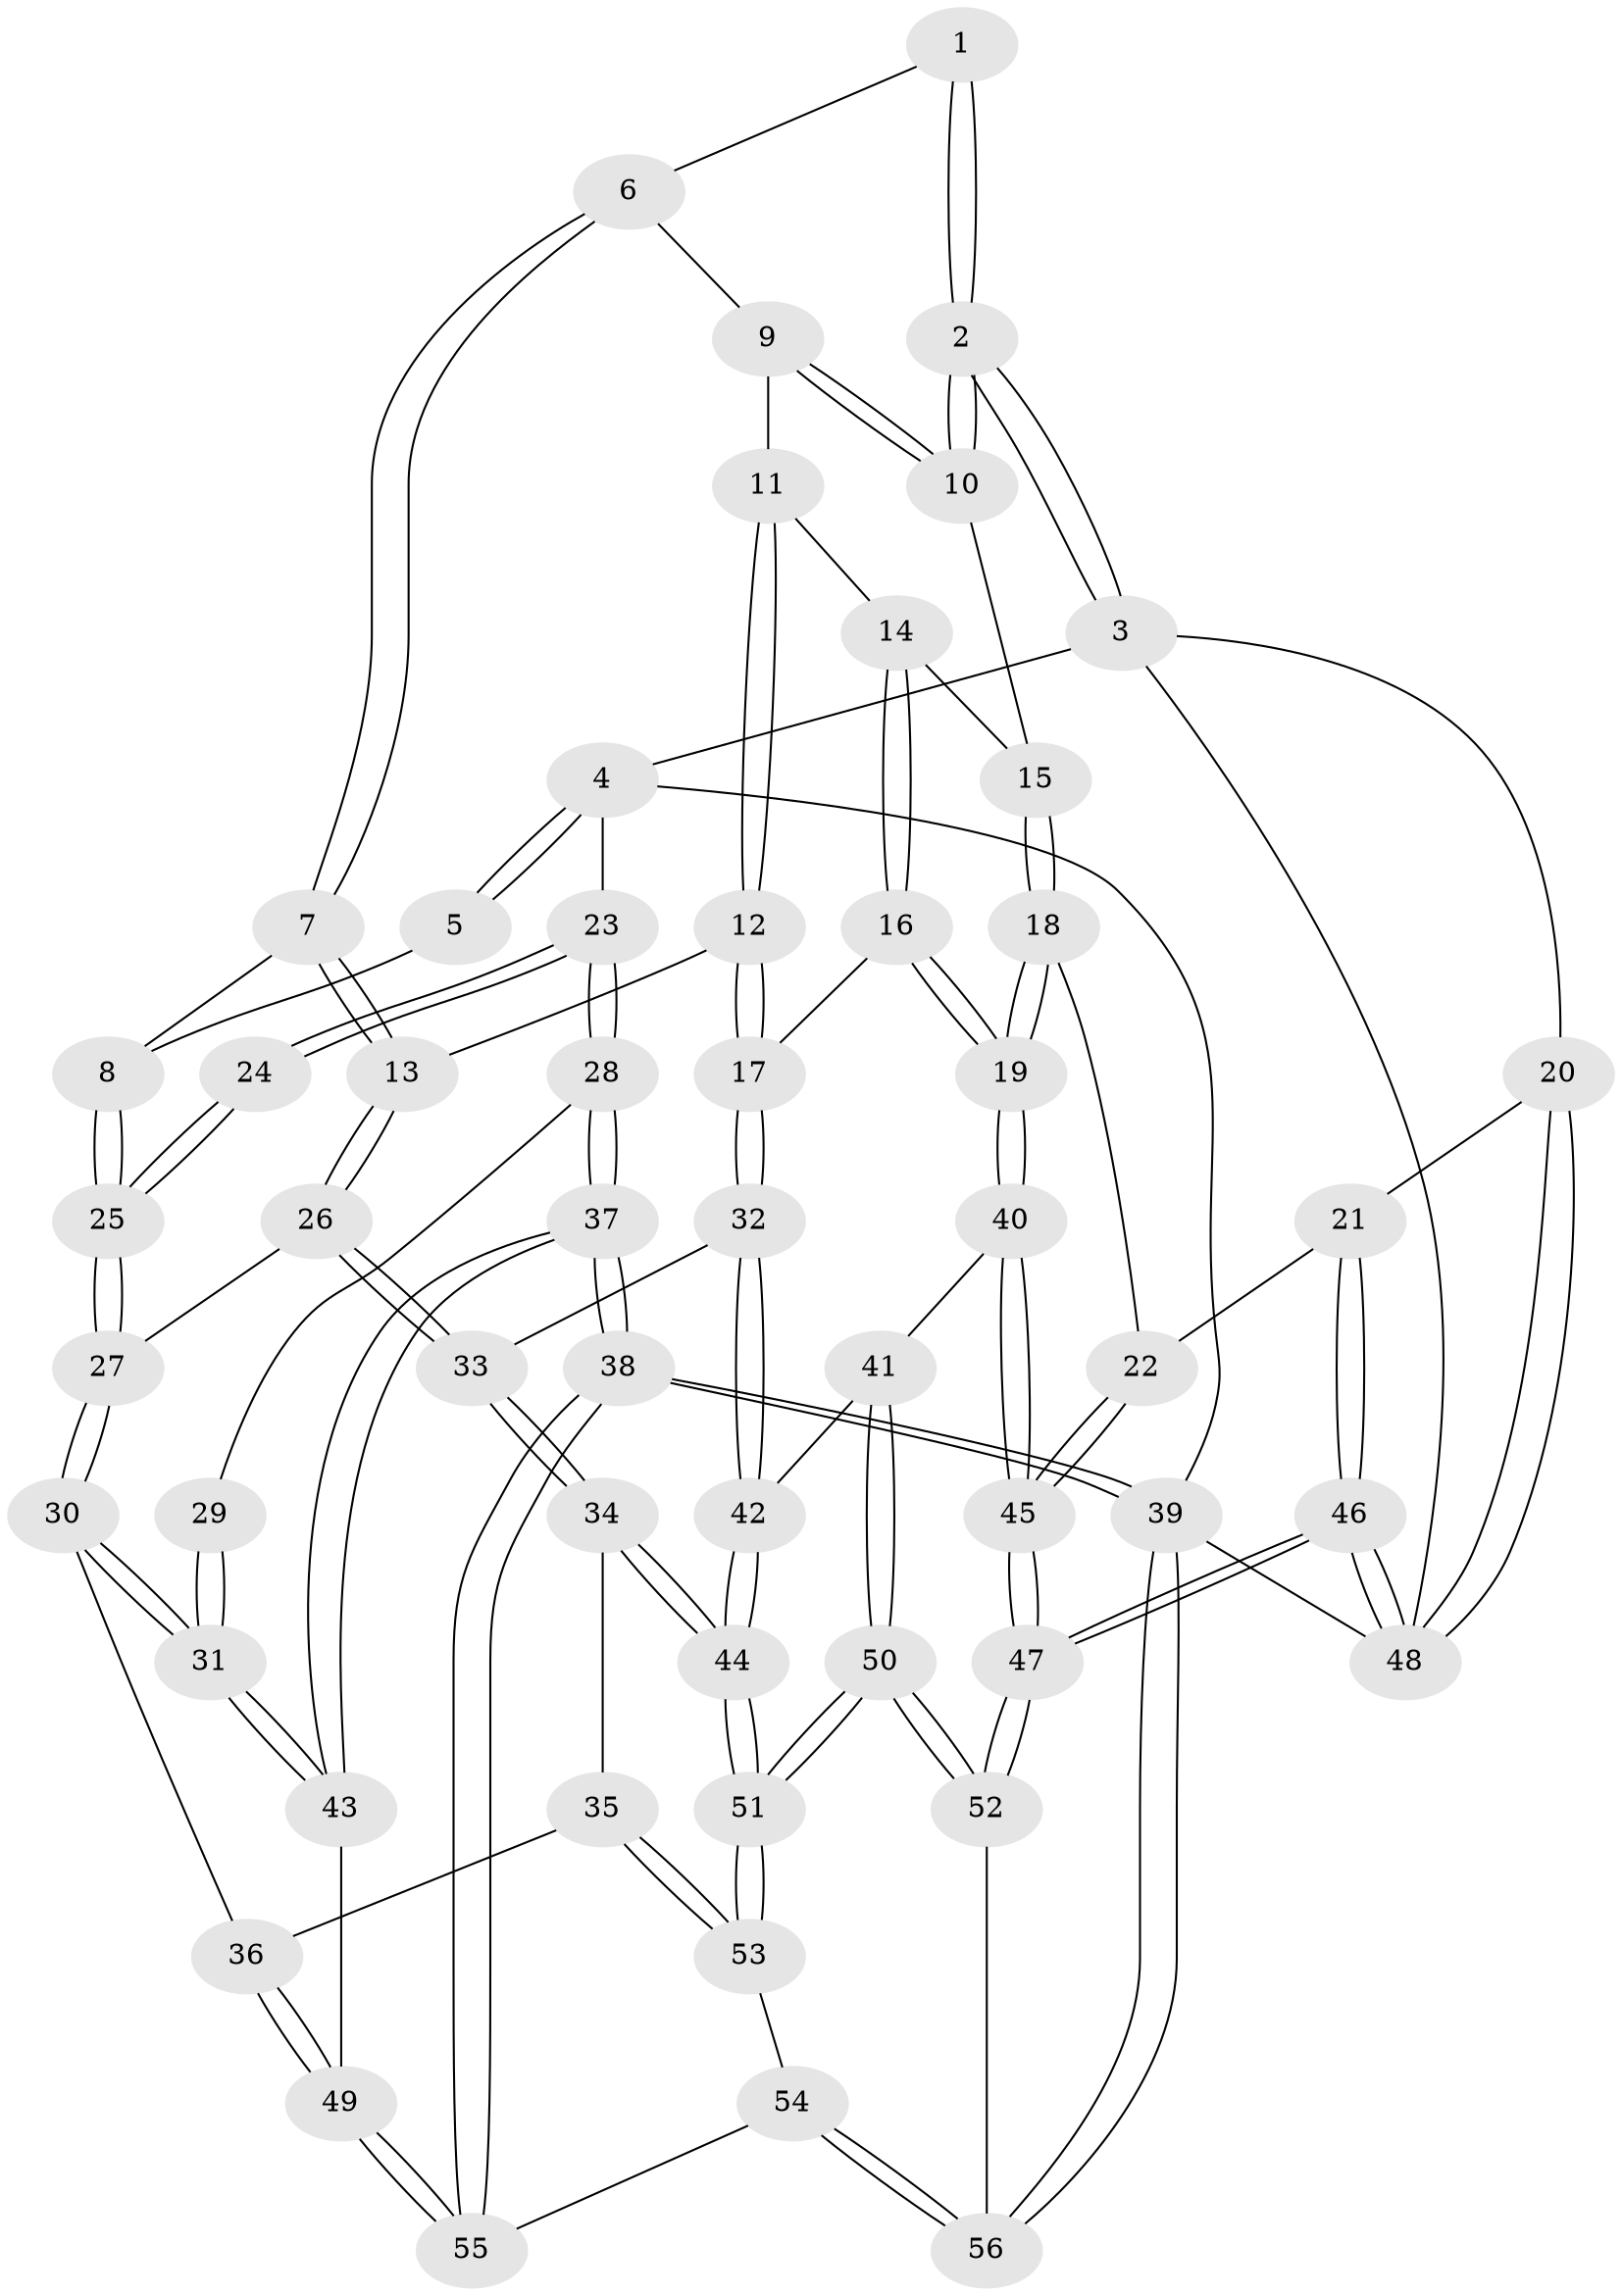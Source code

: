 // coarse degree distribution, {3: 0.15151515151515152, 6: 0.15151515151515152, 2: 0.030303030303030304, 4: 0.3939393939393939, 5: 0.21212121212121213, 7: 0.06060606060606061}
// Generated by graph-tools (version 1.1) at 2025/21/03/04/25 18:21:07]
// undirected, 56 vertices, 137 edges
graph export_dot {
graph [start="1"]
  node [color=gray90,style=filled];
  1 [pos="+0.35511485876022847+0"];
  2 [pos="+1+0"];
  3 [pos="+1+0"];
  4 [pos="+0+0"];
  5 [pos="+0.3038151896766221+0"];
  6 [pos="+0.39208207490350727+0"];
  7 [pos="+0.42181671801923853+0.17521081952782414"];
  8 [pos="+0.19268555177956367+0.2152160934567638"];
  9 [pos="+0.6073258735893184+0.08674841812358657"];
  10 [pos="+1+0"];
  11 [pos="+0.6096834245905602+0.09274922599083504"];
  12 [pos="+0.49860562126480573+0.2635038313027774"];
  13 [pos="+0.44085589401722675+0.22263297250967706"];
  14 [pos="+0.6725318886676064+0.14923188433424187"];
  15 [pos="+0.7948381438001929+0.10859253711414486"];
  16 [pos="+0.6583141751192684+0.304386418958031"];
  17 [pos="+0.5164139875947683+0.2875386657168648"];
  18 [pos="+0.8035645337386118+0.39515266473326704"];
  19 [pos="+0.7809793473699245+0.39926002383789866"];
  20 [pos="+1+0.32771502850830014"];
  21 [pos="+0.8895719803237315+0.39070672808421164"];
  22 [pos="+0.8258273658746341+0.3975035360730813"];
  23 [pos="+0+0"];
  24 [pos="+0.186075519145203+0.2248675707312305"];
  25 [pos="+0.18699216416881956+0.22491760828745797"];
  26 [pos="+0.292254515722836+0.32199653590293265"];
  27 [pos="+0.22008601612399945+0.2887607153788644"];
  28 [pos="+0+0.24273111251429913"];
  29 [pos="+0.10731013489906073+0.25561054231180186"];
  30 [pos="+0.09895982038956078+0.4914919758109295"];
  31 [pos="+0.02225023564136436+0.4918466553853338"];
  32 [pos="+0.4467983854217012+0.46072997232845586"];
  33 [pos="+0.35073606748002095+0.45835410007110083"];
  34 [pos="+0.25659867827340405+0.5382887004266683"];
  35 [pos="+0.2288495831053112+0.5499857008939228"];
  36 [pos="+0.1842055893783453+0.5330254813679032"];
  37 [pos="+0+0.4940789481008385"];
  38 [pos="+0+1"];
  39 [pos="+0+1"];
  40 [pos="+0.6838458419452303+0.5182233818381123"];
  41 [pos="+0.6178808668452243+0.5389018934892507"];
  42 [pos="+0.46934176832775415+0.48512894904552367"];
  43 [pos="+0+0.5093633834230384"];
  44 [pos="+0.4267277738866032+0.6630283884757676"];
  45 [pos="+0.9345182799494325+1"];
  46 [pos="+1+1"];
  47 [pos="+0.9404136065314224+1"];
  48 [pos="+1+1"];
  49 [pos="+0.08972559730407842+0.7303884579227994"];
  50 [pos="+0.5021343975677361+0.8292753435642272"];
  51 [pos="+0.45876598523293494+0.7985513476934477"];
  52 [pos="+0.6276184934721506+1"];
  53 [pos="+0.24433357859915056+0.7619992684086413"];
  54 [pos="+0.20477986551664643+0.7883568094149258"];
  55 [pos="+0.09804385914638727+0.7453986056288832"];
  56 [pos="+0.0807064430543168+1"];
  1 -- 2;
  1 -- 2;
  1 -- 6;
  2 -- 3;
  2 -- 3;
  2 -- 10;
  2 -- 10;
  3 -- 4;
  3 -- 20;
  3 -- 48;
  4 -- 5;
  4 -- 5;
  4 -- 23;
  4 -- 39;
  5 -- 8;
  6 -- 7;
  6 -- 7;
  6 -- 9;
  7 -- 8;
  7 -- 13;
  7 -- 13;
  8 -- 25;
  8 -- 25;
  9 -- 10;
  9 -- 10;
  9 -- 11;
  10 -- 15;
  11 -- 12;
  11 -- 12;
  11 -- 14;
  12 -- 13;
  12 -- 17;
  12 -- 17;
  13 -- 26;
  13 -- 26;
  14 -- 15;
  14 -- 16;
  14 -- 16;
  15 -- 18;
  15 -- 18;
  16 -- 17;
  16 -- 19;
  16 -- 19;
  17 -- 32;
  17 -- 32;
  18 -- 19;
  18 -- 19;
  18 -- 22;
  19 -- 40;
  19 -- 40;
  20 -- 21;
  20 -- 48;
  20 -- 48;
  21 -- 22;
  21 -- 46;
  21 -- 46;
  22 -- 45;
  22 -- 45;
  23 -- 24;
  23 -- 24;
  23 -- 28;
  23 -- 28;
  24 -- 25;
  24 -- 25;
  25 -- 27;
  25 -- 27;
  26 -- 27;
  26 -- 33;
  26 -- 33;
  27 -- 30;
  27 -- 30;
  28 -- 29;
  28 -- 37;
  28 -- 37;
  29 -- 31;
  29 -- 31;
  30 -- 31;
  30 -- 31;
  30 -- 36;
  31 -- 43;
  31 -- 43;
  32 -- 33;
  32 -- 42;
  32 -- 42;
  33 -- 34;
  33 -- 34;
  34 -- 35;
  34 -- 44;
  34 -- 44;
  35 -- 36;
  35 -- 53;
  35 -- 53;
  36 -- 49;
  36 -- 49;
  37 -- 38;
  37 -- 38;
  37 -- 43;
  37 -- 43;
  38 -- 39;
  38 -- 39;
  38 -- 55;
  38 -- 55;
  39 -- 56;
  39 -- 56;
  39 -- 48;
  40 -- 41;
  40 -- 45;
  40 -- 45;
  41 -- 42;
  41 -- 50;
  41 -- 50;
  42 -- 44;
  42 -- 44;
  43 -- 49;
  44 -- 51;
  44 -- 51;
  45 -- 47;
  45 -- 47;
  46 -- 47;
  46 -- 47;
  46 -- 48;
  46 -- 48;
  47 -- 52;
  47 -- 52;
  49 -- 55;
  49 -- 55;
  50 -- 51;
  50 -- 51;
  50 -- 52;
  50 -- 52;
  51 -- 53;
  51 -- 53;
  52 -- 56;
  53 -- 54;
  54 -- 55;
  54 -- 56;
  54 -- 56;
}

